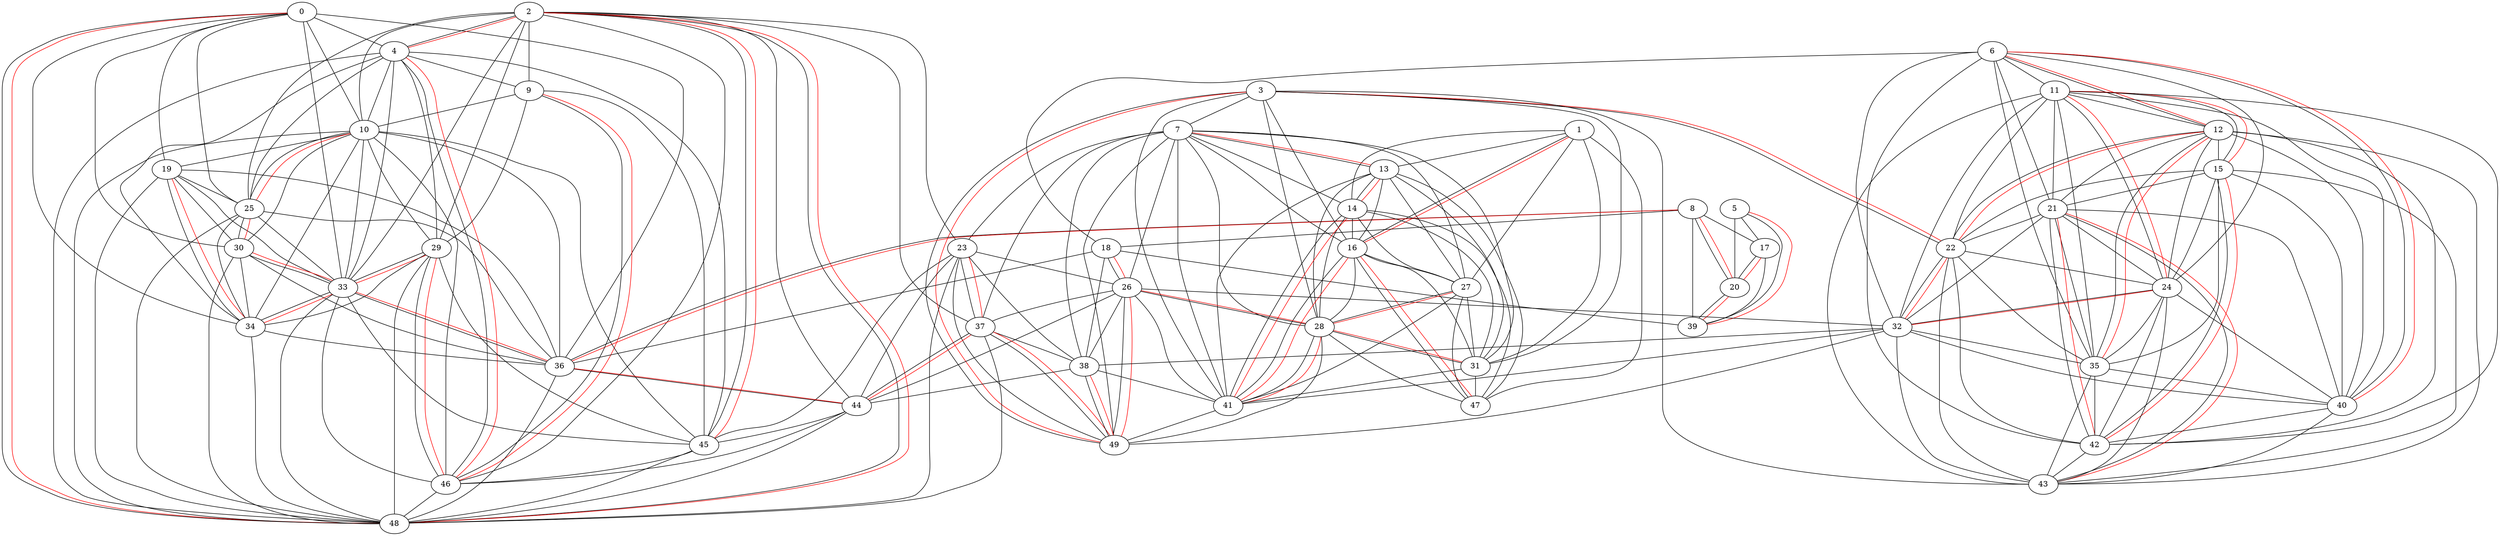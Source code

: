 graph Geo50_3_KrI_786 {
0;
1;
2;
3;
4;
5;
6;
7;
8;
9;
10;
11;
12;
13;
14;
15;
16;
17;
18;
19;
20;
21;
22;
23;
24;
25;
26;
27;
28;
29;
30;
31;
32;
33;
34;
35;
36;
37;
38;
39;
40;
41;
42;
43;
44;
45;
46;
47;
48;
49;
0 -- 48[weight="15"];
0 -- 36[weight="45"];
0 -- 34[weight="29"];
0 -- 33[weight="98"];
0 -- 30[weight="45"];
0 -- 25[weight="98"];
0 -- 19[weight="79"];
0 -- 10[weight="75"];
0 -- 4[weight="91"];
1 -- 47[weight="49"];
1 -- 31[weight="45"];
1 -- 27[weight="58"];
1 -- 16[weight="2"];
1 -- 14[weight="61"];
1 -- 13[weight="48"];
2 -- 48[weight="2"];
2 -- 46[weight="20"];
2 -- 45[weight="9"];
2 -- 44[weight="59"];
2 -- 37[weight="84"];
2 -- 33[weight="87"];
2 -- 29[weight="49"];
2 -- 25[weight="24"];
2 -- 23[weight="67"];
2 -- 10[weight="38"];
2 -- 9[weight="91"];
2 -- 4[weight="14"];
3 -- 49[weight="22"];
3 -- 43[weight="52"];
3 -- 41[weight="72"];
3 -- 31[weight="28"];
3 -- 28[weight="42"];
3 -- 22[weight="35"];
3 -- 16[weight="72"];
3 -- 7[weight="60"];
4 -- 48[weight="92"];
4 -- 46[weight="3"];
4 -- 45[weight="67"];
4 -- 34[weight="50"];
4 -- 33[weight="30"];
4 -- 29[weight="64"];
4 -- 25[weight="33"];
4 -- 10[weight="52"];
4 -- 9[weight="72"];
5 -- 39[weight="29"];
5 -- 20[weight="90"];
5 -- 17[weight="51"];
6 -- 42[weight="53"];
6 -- 40[weight="15"];
6 -- 35[weight="83"];
6 -- 32[weight="76"];
6 -- 24[weight="79"];
6 -- 21[weight="45"];
6 -- 18[weight="62"];
6 -- 12[weight="9"];
6 -- 11[weight="68"];
7 -- 49[weight="49"];
7 -- 41[weight="34"];
7 -- 38[weight="33"];
7 -- 37[weight="78"];
7 -- 31[weight="36"];
7 -- 28[weight="50"];
7 -- 27[weight="76"];
7 -- 26[weight="98"];
7 -- 23[weight="90"];
7 -- 16[weight="89"];
7 -- 14[weight="61"];
7 -- 13[weight="2"];
8 -- 39[weight="20"];
8 -- 36[weight="31"];
8 -- 20[weight="18"];
8 -- 18[weight="62"];
8 -- 17[weight="25"];
9 -- 46[weight="11"];
9 -- 45[weight="65"];
9 -- 29[weight="34"];
9 -- 10[weight="90"];
10 -- 48[weight="53"];
10 -- 46[weight="73"];
10 -- 45[weight="94"];
10 -- 36[weight="68"];
10 -- 34[weight="99"];
10 -- 33[weight="61"];
10 -- 30[weight="78"];
10 -- 29[weight="33"];
10 -- 25[weight="27"];
10 -- 19[weight="40"];
11 -- 43[weight="31"];
11 -- 42[weight="55"];
11 -- 40[weight="68"];
11 -- 35[weight="43"];
11 -- 32[weight="92"];
11 -- 24[weight="17"];
11 -- 22[weight="24"];
11 -- 21[weight="66"];
11 -- 15[weight="14"];
11 -- 12[weight="64"];
12 -- 43[weight="41"];
12 -- 42[weight="34"];
12 -- 40[weight="87"];
12 -- 35[weight="16"];
12 -- 24[weight="68"];
12 -- 22[weight="13"];
12 -- 21[weight="51"];
12 -- 15[weight="98"];
13 -- 47[weight="50"];
13 -- 41[weight="45"];
13 -- 31[weight="69"];
13 -- 28[weight="73"];
13 -- 27[weight="44"];
13 -- 16[weight="94"];
13 -- 14[weight="23"];
14 -- 47[weight="70"];
14 -- 41[weight="10"];
14 -- 31[weight="73"];
14 -- 28[weight="77"];
14 -- 27[weight="29"];
14 -- 16[weight="97"];
15 -- 43[weight="69"];
15 -- 42[weight="18"];
15 -- 40[weight="85"];
15 -- 35[weight="35"];
15 -- 24[weight="64"];
15 -- 22[weight="98"];
15 -- 21[weight="66"];
16 -- 47[weight="38"];
16 -- 41[weight="10"];
16 -- 31[weight="97"];
16 -- 28[weight="39"];
16 -- 27[weight="56"];
17 -- 39[weight="54"];
17 -- 20[weight="13"];
18 -- 39[weight="83"];
18 -- 38[weight="52"];
18 -- 36[weight="78"];
18 -- 26[weight="24"];
19 -- 48[weight="53"];
19 -- 36[weight="27"];
19 -- 34[weight="12"];
19 -- 33[weight="58"];
19 -- 30[weight="77"];
19 -- 25[weight="35"];
20 -- 39[weight="13"];
21 -- 43[weight="3"];
21 -- 42[weight="18"];
21 -- 40[weight="24"];
21 -- 35[weight="38"];
21 -- 32[weight="78"];
21 -- 24[weight="30"];
21 -- 22[weight="89"];
22 -- 43[weight="68"];
22 -- 42[weight="21"];
22 -- 35[weight="63"];
22 -- 32[weight="4"];
22 -- 24[weight="88"];
23 -- 49[weight="88"];
23 -- 48[weight="53"];
23 -- 45[weight="64"];
23 -- 44[weight="28"];
23 -- 38[weight="57"];
23 -- 37[weight="10"];
23 -- 26[weight="62"];
24 -- 43[weight="26"];
24 -- 42[weight="84"];
24 -- 40[weight="48"];
24 -- 35[weight="94"];
24 -- 32[weight="17"];
25 -- 48[weight="59"];
25 -- 36[weight="67"];
25 -- 34[weight="57"];
25 -- 33[weight="58"];
25 -- 30[weight="11"];
26 -- 49[weight="26"];
26 -- 44[weight="57"];
26 -- 41[weight="87"];
26 -- 38[weight="50"];
26 -- 37[weight="35"];
26 -- 32[weight="72"];
26 -- 28[weight="17"];
27 -- 47[weight="95"];
27 -- 41[weight="72"];
27 -- 31[weight="48"];
27 -- 28[weight="22"];
28 -- 49[weight="40"];
28 -- 47[weight="69"];
28 -- 41[weight="6"];
28 -- 31[weight="22"];
29 -- 48[weight="46"];
29 -- 46[weight="3"];
29 -- 45[weight="96"];
29 -- 34[weight="74"];
29 -- 33[weight="18"];
30 -- 48[weight="62"];
30 -- 36[weight="31"];
30 -- 34[weight="80"];
30 -- 33[weight="24"];
31 -- 47[weight="51"];
31 -- 41[weight="98"];
32 -- 49[weight="38"];
32 -- 43[weight="89"];
32 -- 41[weight="64"];
32 -- 40[weight="19"];
32 -- 38[weight="92"];
32 -- 35[weight="36"];
33 -- 48[weight="22"];
33 -- 46[weight="69"];
33 -- 45[weight="41"];
33 -- 36[weight="20"];
33 -- 34[weight="18"];
34 -- 48[weight="58"];
34 -- 36[weight="45"];
35 -- 43[weight="75"];
35 -- 42[weight="90"];
35 -- 40[weight="88"];
36 -- 48[weight="73"];
36 -- 44[weight="8"];
37 -- 49[weight="33"];
37 -- 48[weight="77"];
37 -- 44[weight="27"];
37 -- 38[weight="40"];
38 -- 49[weight="14"];
38 -- 44[weight="34"];
38 -- 41[weight="62"];
40 -- 43[weight="47"];
40 -- 42[weight="20"];
41 -- 49[weight="37"];
42 -- 43[weight="90"];
44 -- 48[weight="26"];
44 -- 46[weight="48"];
44 -- 45[weight="70"];
45 -- 48[weight="54"];
45 -- 46[weight="46"];
46 -- 48[weight="96"];
16 -- 47 [color=red,] ;
3 -- 22 [color=red,] ;
37 -- 49 [color=red,] ;
8 -- 36 [color=red,] ;
5 -- 39 [color=red,] ;
10 -- 25 [color=red,] ;
37 -- 44 [color=red,] ;
26 -- 49 [color=red,] ;
18 -- 26 [color=red,] ;
30 -- 33 [color=red,] ;
13 -- 14 [color=red,] ;
3 -- 49 [color=red,] ;
27 -- 28 [color=red,] ;
28 -- 31 [color=red,] ;
33 -- 36 [color=red,] ;
8 -- 20 [color=red,] ;
15 -- 42 [color=red,] ;
21 -- 42 [color=red,] ;
29 -- 33 [color=red,] ;
33 -- 34 [color=red,] ;
11 -- 24 [color=red,] ;
24 -- 32 [color=red,] ;
26 -- 28 [color=red,] ;
12 -- 35 [color=red,] ;
0 -- 48 [color=red,] ;
6 -- 40 [color=red,] ;
2 -- 4 [color=red,] ;
11 -- 15 [color=red,] ;
38 -- 49 [color=red,] ;
12 -- 22 [color=red,] ;
17 -- 20 [color=red,] ;
20 -- 39 [color=red,] ;
19 -- 34 [color=red,] ;
9 -- 46 [color=red,] ;
25 -- 30 [color=red,] ;
14 -- 41 [color=red,] ;
16 -- 41 [color=red,] ;
23 -- 37 [color=red,] ;
2 -- 45 [color=red,] ;
6 -- 12 [color=red,] ;
36 -- 44 [color=red,] ;
28 -- 41 [color=red,] ;
22 -- 32 [color=red,] ;
4 -- 46 [color=red,] ;
21 -- 43 [color=red,] ;
29 -- 46 [color=red,] ;
1 -- 16 [color=red,] ;
2 -- 48 [color=red,] ;
7 -- 13 [color=red,] ;
}
